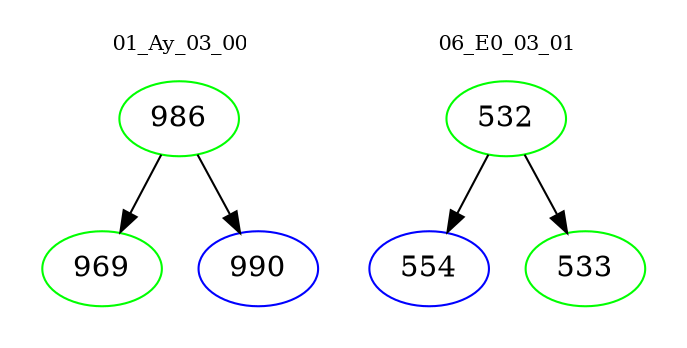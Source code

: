digraph{
subgraph cluster_0 {
color = white
label = "01_Ay_03_00";
fontsize=10;
T0_986 [label="986", color="green"]
T0_986 -> T0_969 [color="black"]
T0_969 [label="969", color="green"]
T0_986 -> T0_990 [color="black"]
T0_990 [label="990", color="blue"]
}
subgraph cluster_1 {
color = white
label = "06_E0_03_01";
fontsize=10;
T1_532 [label="532", color="green"]
T1_532 -> T1_554 [color="black"]
T1_554 [label="554", color="blue"]
T1_532 -> T1_533 [color="black"]
T1_533 [label="533", color="green"]
}
}
